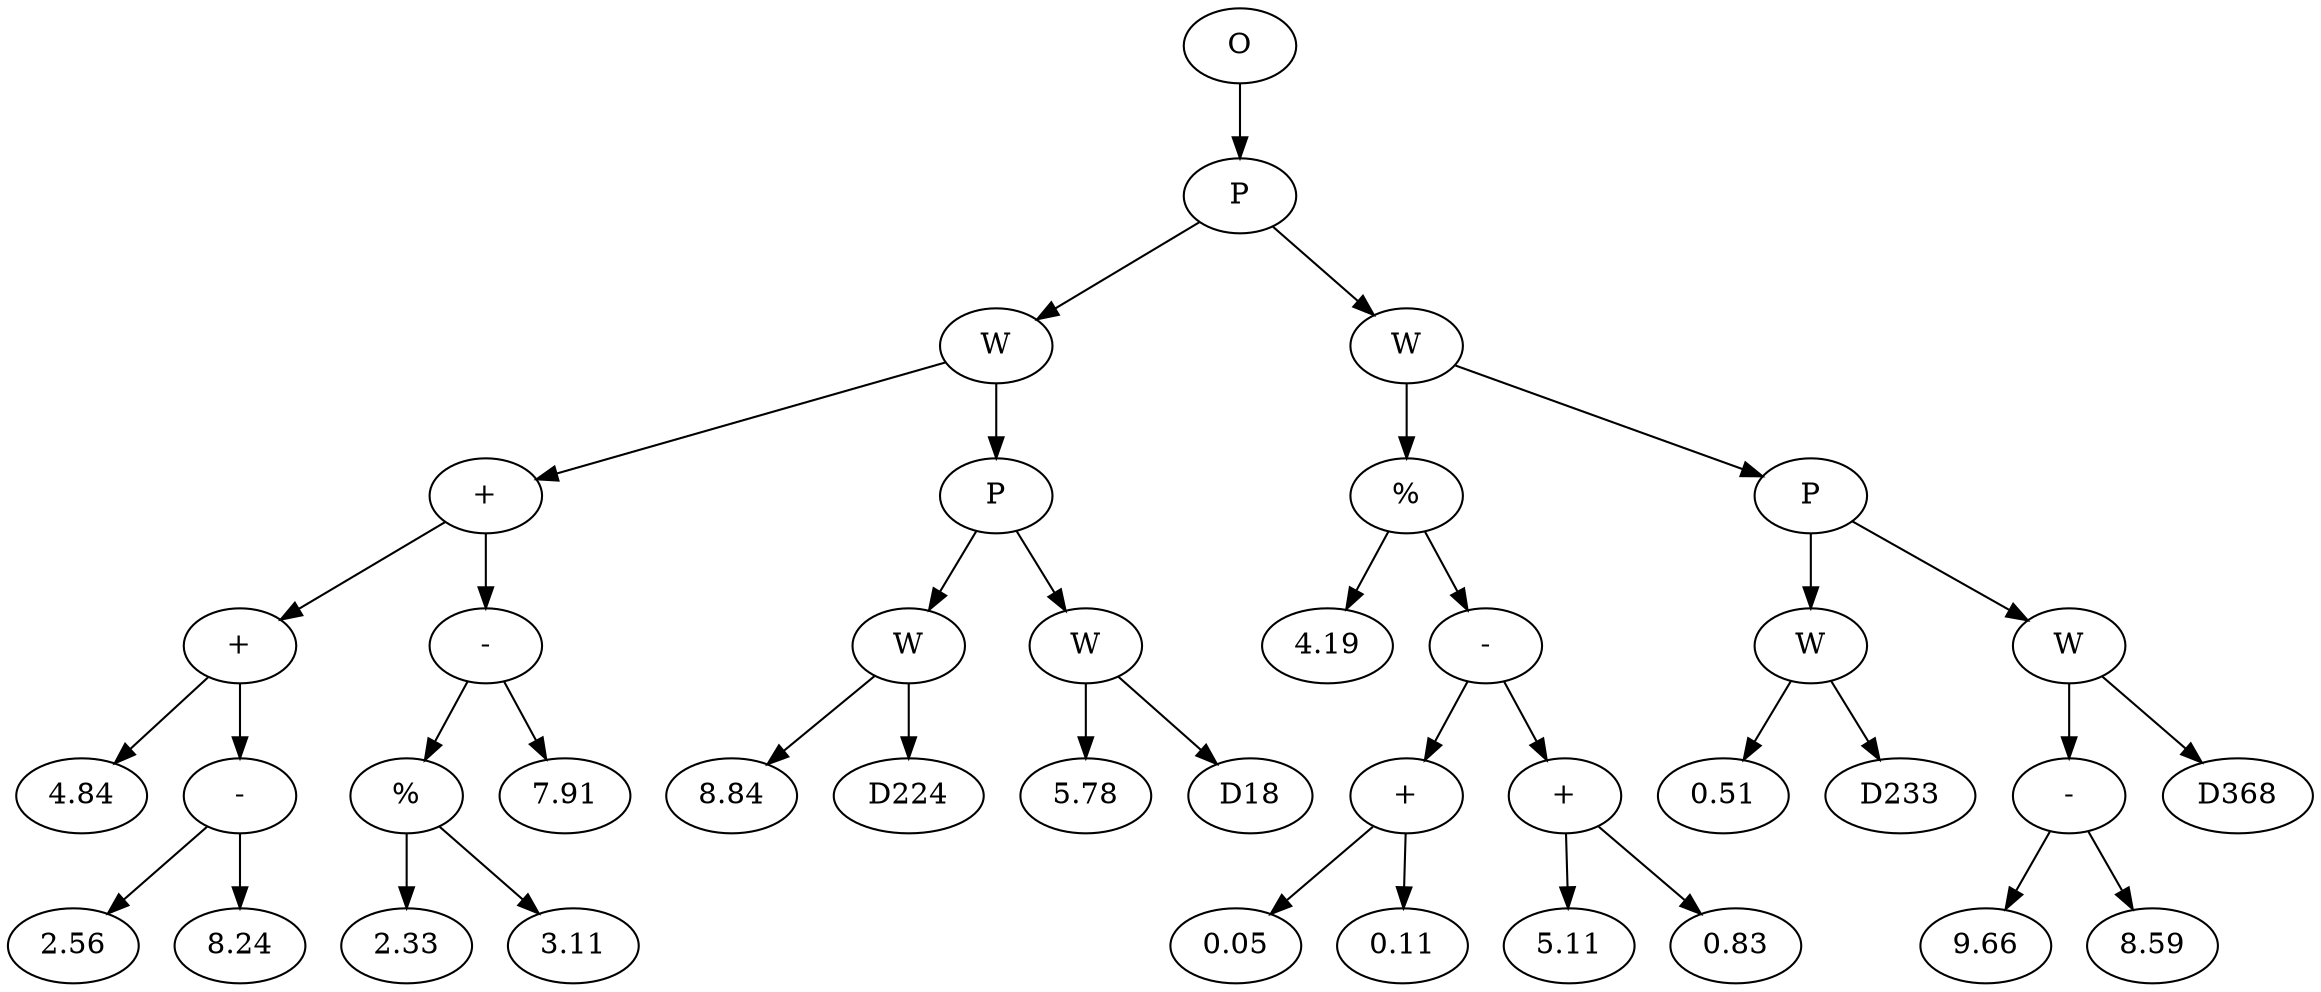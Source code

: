 // Tree
digraph {
	14959802 [label=O]
	14959803 [label=P]
	14959802 -> 14959803
	14959804 [label=W]
	14959803 -> 14959804
	14959805 [label="+"]
	14959804 -> 14959805
	14959806 [label="+"]
	14959805 -> 14959806
	14959807 [label=4.84]
	14959806 -> 14959807
	14959808 [label="-"]
	14959806 -> 14959808
	14959809 [label=2.56]
	14959808 -> 14959809
	14959810 [label=8.24]
	14959808 -> 14959810
	14959811 [label="-"]
	14959805 -> 14959811
	14959812 [label="%"]
	14959811 -> 14959812
	14959813 [label=2.33]
	14959812 -> 14959813
	14959814 [label=3.11]
	14959812 -> 14959814
	14959815 [label=7.91]
	14959811 -> 14959815
	14959816 [label=P]
	14959804 -> 14959816
	14959817 [label=W]
	14959816 -> 14959817
	14959818 [label=8.84]
	14959817 -> 14959818
	14959819 [label=D224]
	14959817 -> 14959819
	14959820 [label=W]
	14959816 -> 14959820
	14959821 [label=5.78]
	14959820 -> 14959821
	14959822 [label=D18]
	14959820 -> 14959822
	14959823 [label=W]
	14959803 -> 14959823
	14959824 [label="%"]
	14959823 -> 14959824
	14959825 [label=4.19]
	14959824 -> 14959825
	14959826 [label="-"]
	14959824 -> 14959826
	14959827 [label="+"]
	14959826 -> 14959827
	14959828 [label=0.05]
	14959827 -> 14959828
	14959829 [label=0.11]
	14959827 -> 14959829
	14959830 [label="+"]
	14959826 -> 14959830
	14959831 [label=5.11]
	14959830 -> 14959831
	14959832 [label=0.83]
	14959830 -> 14959832
	14959833 [label=P]
	14959823 -> 14959833
	14959834 [label=W]
	14959833 -> 14959834
	14959835 [label=0.51]
	14959834 -> 14959835
	14959836 [label=D233]
	14959834 -> 14959836
	14959837 [label=W]
	14959833 -> 14959837
	14959838 [label="-"]
	14959837 -> 14959838
	14959839 [label=9.66]
	14959838 -> 14959839
	14959840 [label=8.59]
	14959838 -> 14959840
	14959841 [label=D368]
	14959837 -> 14959841
}
